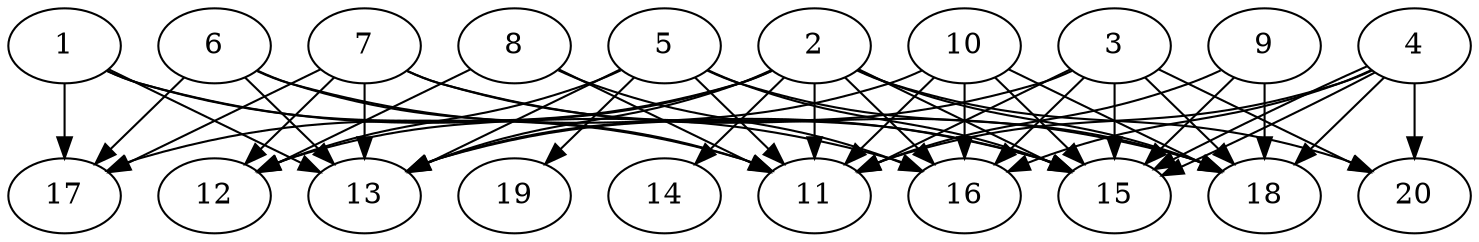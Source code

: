 // DAG automatically generated by daggen at Thu Oct  3 13:58:43 2019
// ./daggen --dot -n 20 --ccr 0.3 --fat 0.9 --regular 0.5 --density 0.9 --mindata 5242880 --maxdata 52428800 
digraph G {
  1 [size="85032960", alpha="0.18", expect_size="25509888"] 
  1 -> 11 [size ="25509888"]
  1 -> 13 [size ="25509888"]
  1 -> 16 [size ="25509888"]
  1 -> 17 [size ="25509888"]
  2 [size="110953813", alpha="0.08", expect_size="33286144"] 
  2 -> 11 [size ="33286144"]
  2 -> 12 [size ="33286144"]
  2 -> 13 [size ="33286144"]
  2 -> 14 [size ="33286144"]
  2 -> 15 [size ="33286144"]
  2 -> 16 [size ="33286144"]
  2 -> 17 [size ="33286144"]
  2 -> 18 [size ="33286144"]
  2 -> 20 [size ="33286144"]
  3 [size="94344533", alpha="0.18", expect_size="28303360"] 
  3 -> 11 [size ="28303360"]
  3 -> 13 [size ="28303360"]
  3 -> 15 [size ="28303360"]
  3 -> 16 [size ="28303360"]
  3 -> 18 [size ="28303360"]
  3 -> 20 [size ="28303360"]
  4 [size="99283627", alpha="0.08", expect_size="29785088"] 
  4 -> 11 [size ="29785088"]
  4 -> 15 [size ="29785088"]
  4 -> 15 [size ="29785088"]
  4 -> 16 [size ="29785088"]
  4 -> 18 [size ="29785088"]
  4 -> 20 [size ="29785088"]
  5 [size="124770987", alpha="0.10", expect_size="37431296"] 
  5 -> 11 [size ="37431296"]
  5 -> 12 [size ="37431296"]
  5 -> 13 [size ="37431296"]
  5 -> 15 [size ="37431296"]
  5 -> 18 [size ="37431296"]
  5 -> 19 [size ="37431296"]
  6 [size="20026027", alpha="0.18", expect_size="6007808"] 
  6 -> 11 [size ="6007808"]
  6 -> 13 [size ="6007808"]
  6 -> 15 [size ="6007808"]
  6 -> 17 [size ="6007808"]
  7 [size="129122987", alpha="0.18", expect_size="38736896"] 
  7 -> 12 [size ="38736896"]
  7 -> 13 [size ="38736896"]
  7 -> 15 [size ="38736896"]
  7 -> 17 [size ="38736896"]
  7 -> 18 [size ="38736896"]
  8 [size="113889280", alpha="0.10", expect_size="34166784"] 
  8 -> 11 [size ="34166784"]
  8 -> 12 [size ="34166784"]
  8 -> 16 [size ="34166784"]
  9 [size="127027200", alpha="0.03", expect_size="38108160"] 
  9 -> 11 [size ="38108160"]
  9 -> 15 [size ="38108160"]
  9 -> 18 [size ="38108160"]
  10 [size="38184960", alpha="0.08", expect_size="11455488"] 
  10 -> 11 [size ="11455488"]
  10 -> 13 [size ="11455488"]
  10 -> 15 [size ="11455488"]
  10 -> 16 [size ="11455488"]
  10 -> 18 [size ="11455488"]
  11 [size="137427627", alpha="0.08", expect_size="41228288"] 
  12 [size="124719787", alpha="0.02", expect_size="37415936"] 
  13 [size="29576533", alpha="0.10", expect_size="8872960"] 
  14 [size="169755307", alpha="0.07", expect_size="50926592"] 
  15 [size="78277973", alpha="0.13", expect_size="23483392"] 
  16 [size="157651627", alpha="0.14", expect_size="47295488"] 
  17 [size="138571093", alpha="0.19", expect_size="41571328"] 
  18 [size="125808640", alpha="0.07", expect_size="37742592"] 
  19 [size="48663893", alpha="0.09", expect_size="14599168"] 
  20 [size="71543467", alpha="0.16", expect_size="21463040"] 
}
